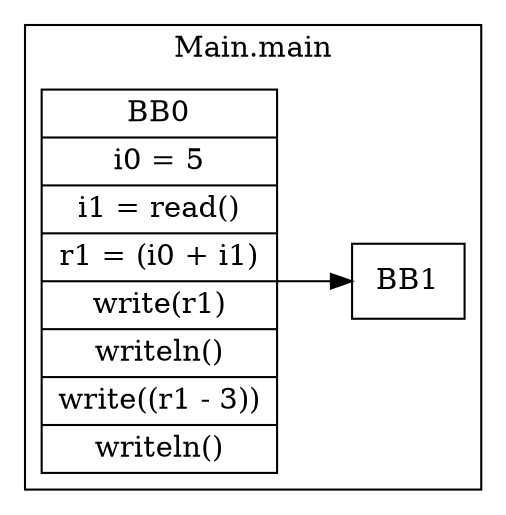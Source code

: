 digraph G {
  graph [ rankdir = "LR" ];
  subgraph cluster_0 {
    label = "Main.main"
    M0_BB0 [
      shape="record"
      label="BB0|i0 = 5|i1 = read()|r1 = (i0 + i1)|write(r1)|writeln()|write((r1 - 3))|writeln()"
    ];
    M0_BB0 -> M0_BB1;
    M0_BB1 [
      shape="record"
      label="BB1"
    ];
  }
}

